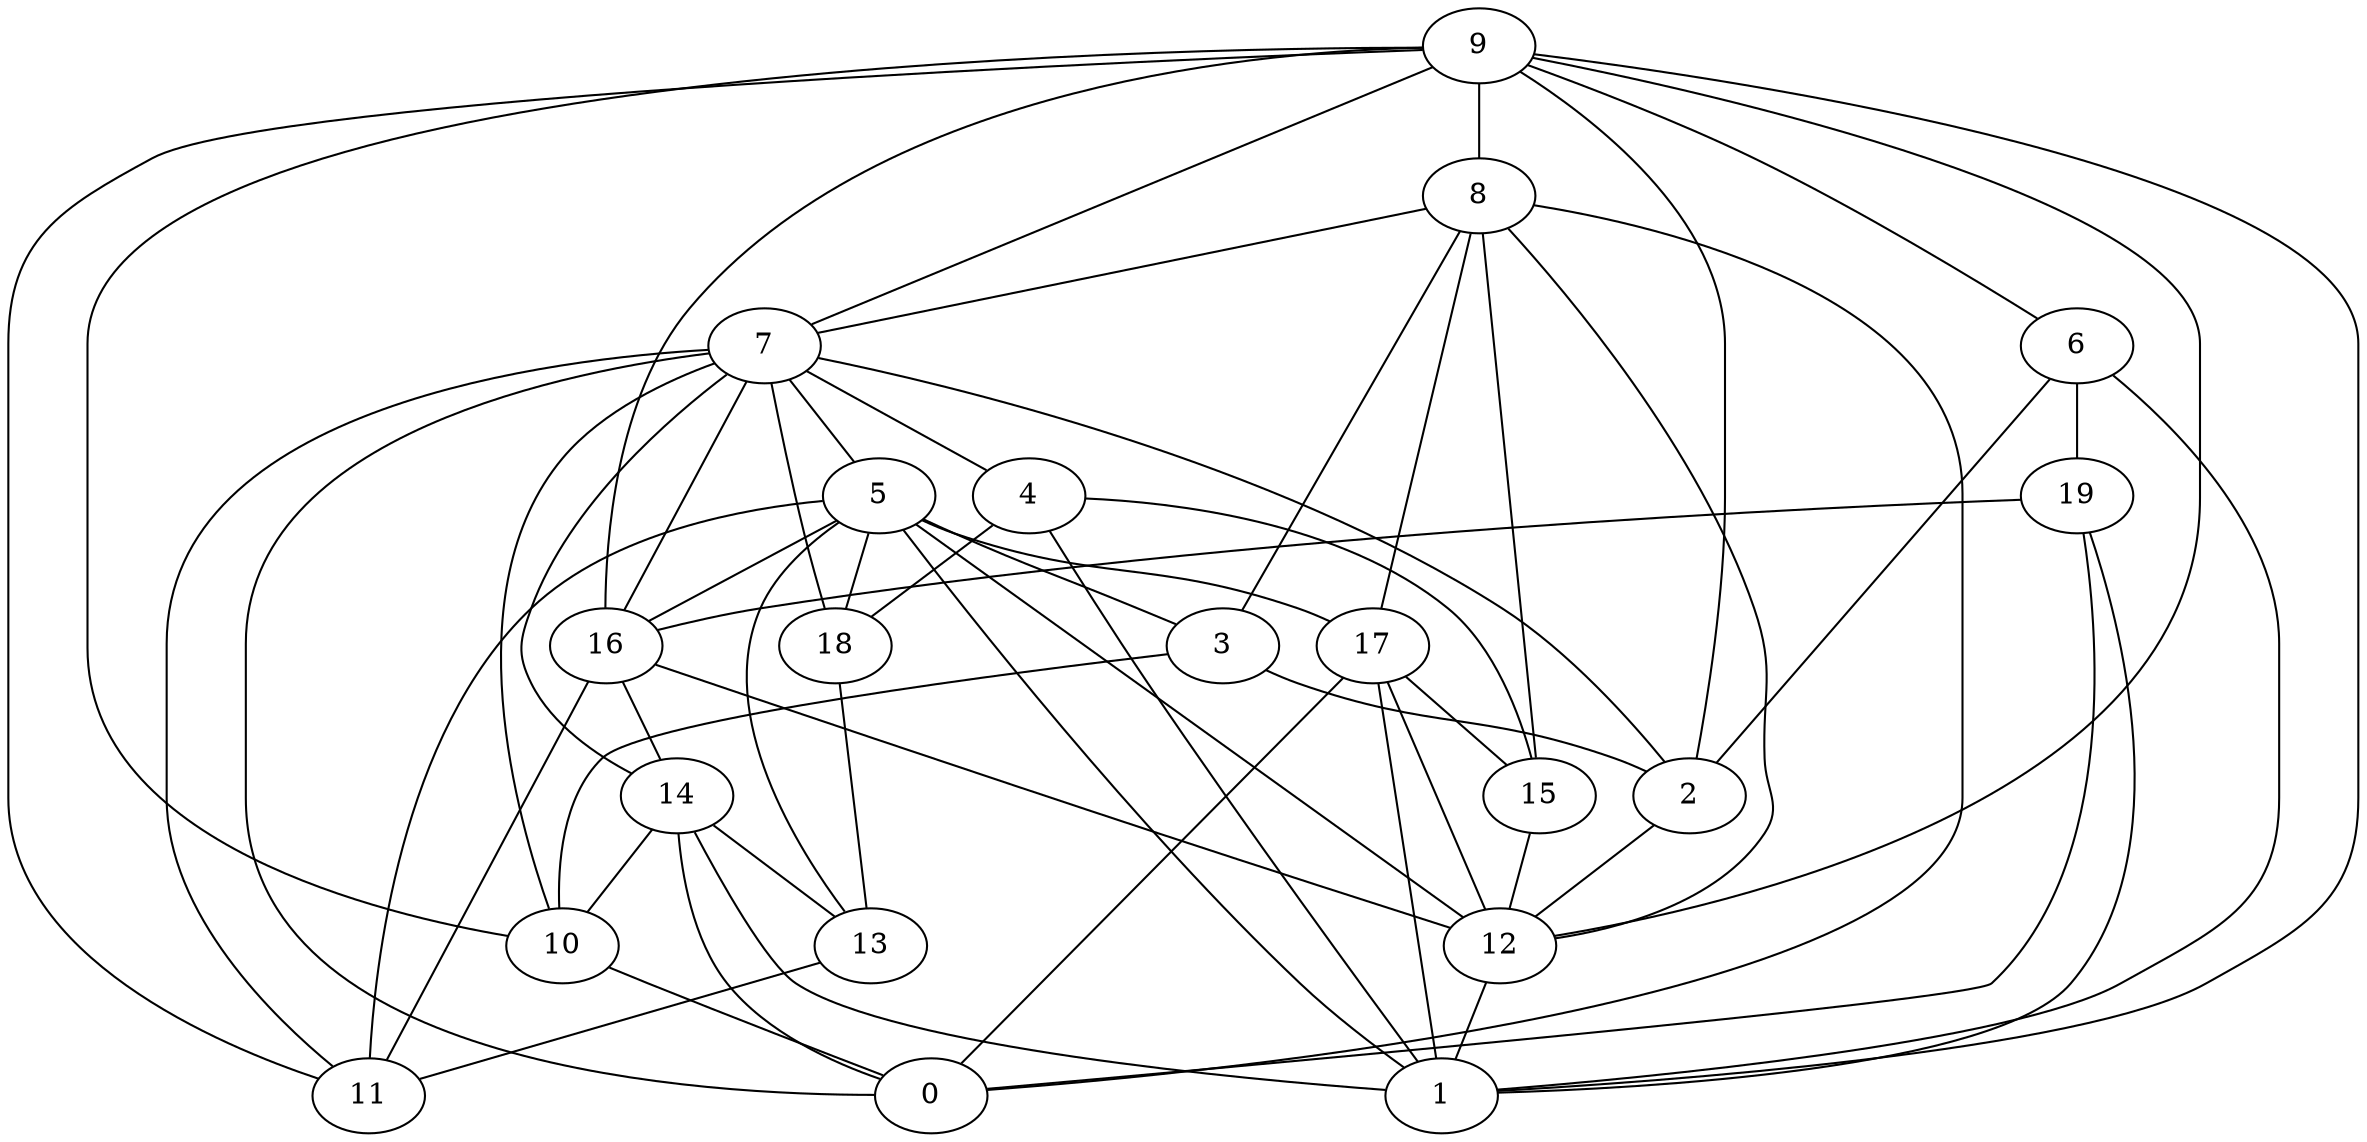 digraph GG_graph {

subgraph G_graph {
edge [color = black]
"14" -> "10" [dir = none]
"14" -> "0" [dir = none]
"14" -> "1" [dir = none]
"4" -> "15" [dir = none]
"4" -> "18" [dir = none]
"4" -> "1" [dir = none]
"10" -> "0" [dir = none]
"18" -> "13" [dir = none]
"2" -> "12" [dir = none]
"6" -> "1" [dir = none]
"6" -> "19" [dir = none]
"6" -> "2" [dir = none]
"19" -> "16" [dir = none]
"19" -> "1" [dir = none]
"19" -> "0" [dir = none]
"13" -> "11" [dir = none]
"15" -> "12" [dir = none]
"9" -> "10" [dir = none]
"9" -> "2" [dir = none]
"9" -> "6" [dir = none]
"9" -> "7" [dir = none]
"9" -> "16" [dir = none]
"9" -> "8" [dir = none]
"9" -> "12" [dir = none]
"9" -> "1" [dir = none]
"9" -> "11" [dir = none]
"16" -> "11" [dir = none]
"16" -> "14" [dir = none]
"3" -> "2" [dir = none]
"3" -> "10" [dir = none]
"5" -> "1" [dir = none]
"5" -> "18" [dir = none]
"5" -> "3" [dir = none]
"5" -> "13" [dir = none]
"5" -> "12" [dir = none]
"5" -> "17" [dir = none]
"5" -> "11" [dir = none]
"8" -> "12" [dir = none]
"8" -> "17" [dir = none]
"8" -> "0" [dir = none]
"8" -> "15" [dir = none]
"8" -> "7" [dir = none]
"8" -> "3" [dir = none]
"17" -> "12" [dir = none]
"17" -> "15" [dir = none]
"17" -> "0" [dir = none]
"17" -> "1" [dir = none]
"7" -> "2" [dir = none]
"7" -> "14" [dir = none]
"7" -> "11" [dir = none]
"7" -> "16" [dir = none]
"7" -> "18" [dir = none]
"7" -> "5" [dir = none]
"7" -> "10" [dir = none]
"7" -> "0" [dir = none]
"7" -> "4" [dir = none]
"12" -> "1" [dir = none]
"5" -> "16" [dir = none]
"14" -> "13" [dir = none]
"16" -> "12" [dir = none]
}

}
